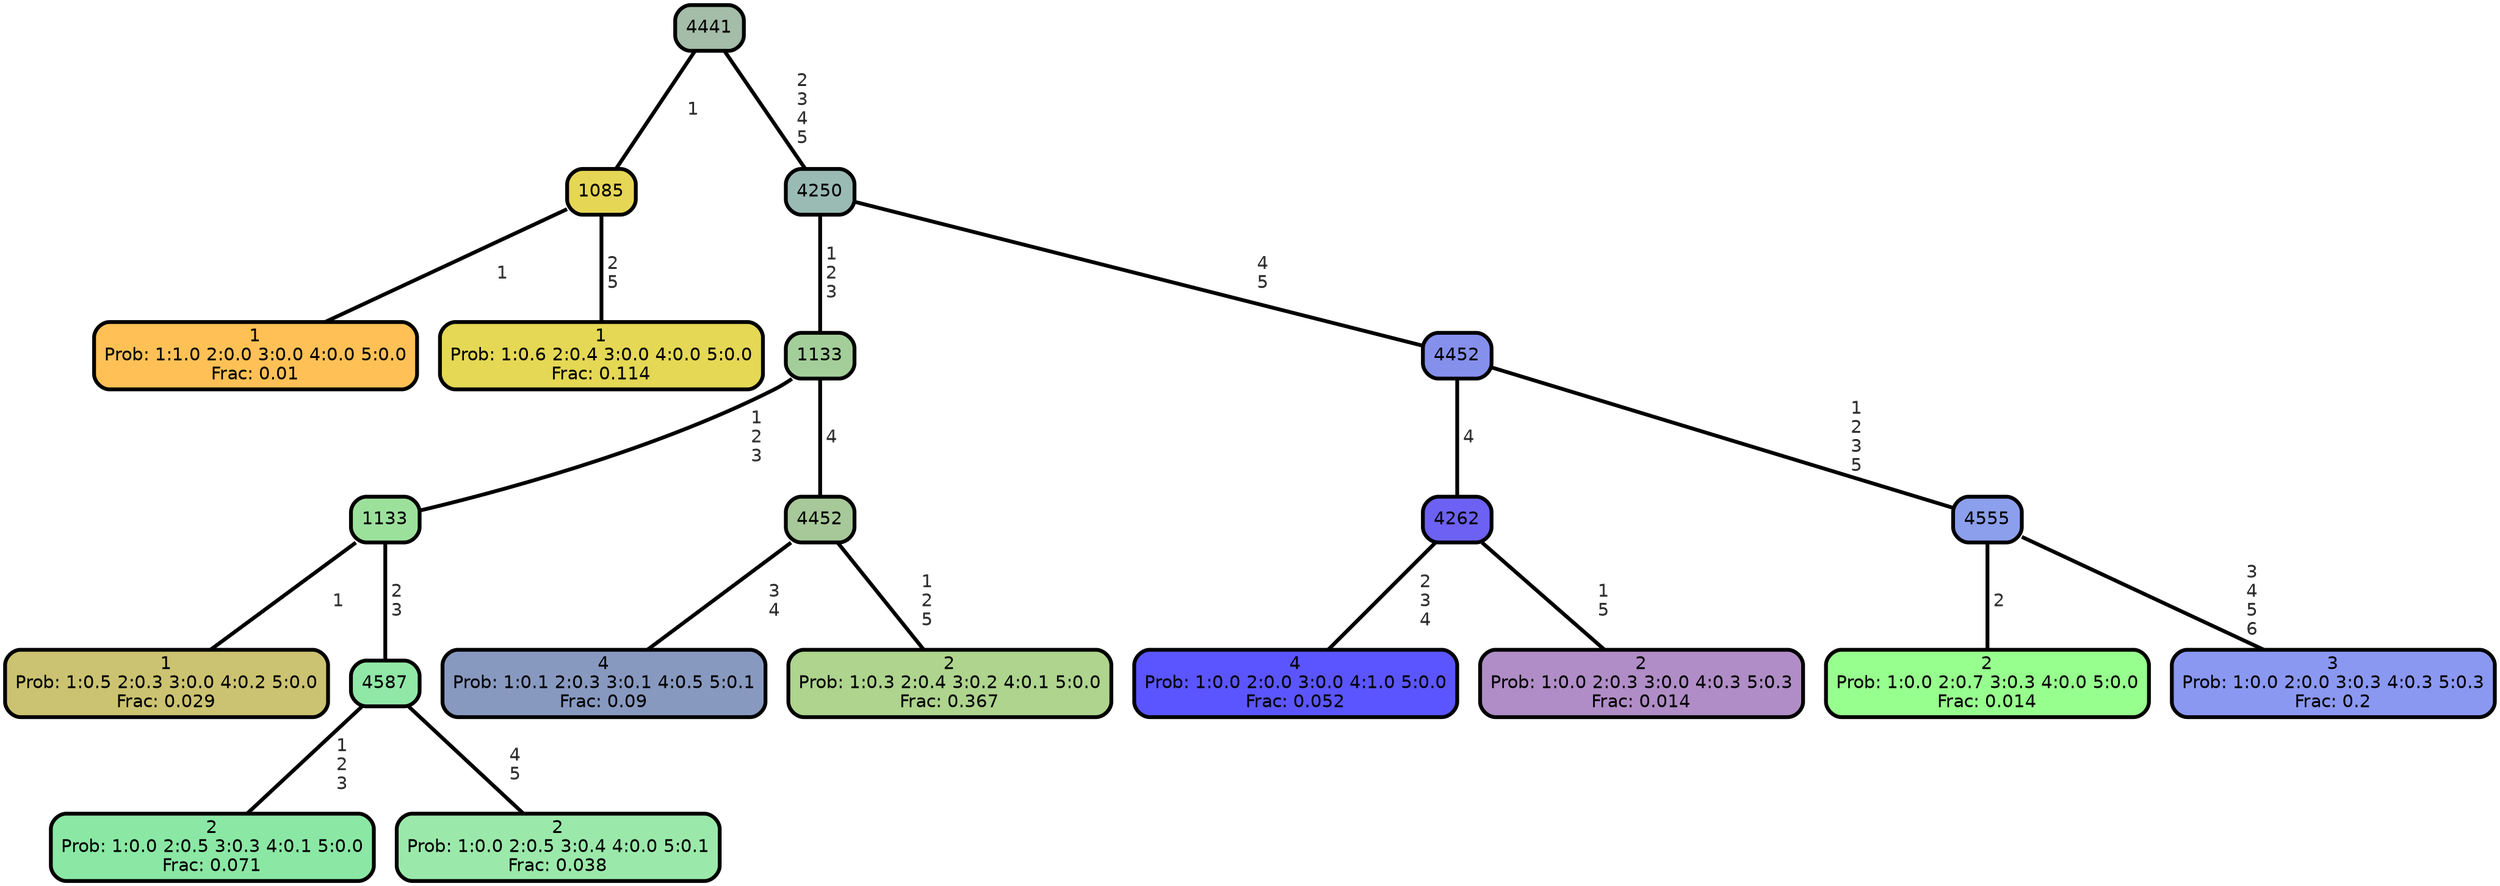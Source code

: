 graph Tree {
node [shape=box, style="filled, rounded",color="black",penwidth="3",fontcolor="black",                 fontname=helvetica] ;
graph [ranksep="0 equally", splines=straight,                 bgcolor=transparent, dpi=200] ;
edge [fontname=helvetica, fontweight=bold,fontcolor=grey14,color=black] ;
0 [label="1
Prob: 1:1.0 2:0.0 3:0.0 4:0.0 5:0.0
Frac: 0.01", fillcolor="#ffc155"] ;
1 [label="1085", fillcolor="#e6d655"] ;
2 [label="1
Prob: 1:0.6 2:0.4 3:0.0 4:0.0 5:0.0
Frac: 0.114", fillcolor="#e4d855"] ;
3 [label="4441", fillcolor="#a3bda8"] ;
4 [label="1
Prob: 1:0.5 2:0.3 3:0.0 4:0.2 5:0.0
Frac: 0.029", fillcolor="#cbc371"] ;
5 [label="1133", fillcolor="#9ce19b"] ;
6 [label="2
Prob: 1:0.0 2:0.5 3:0.3 4:0.1 5:0.0
Frac: 0.071", fillcolor="#8ae8a4"] ;
7 [label="4587", fillcolor="#90e8a6"] ;
8 [label="2
Prob: 1:0.0 2:0.5 3:0.4 4:0.0 5:0.1
Frac: 0.038", fillcolor="#9be9aa"] ;
9 [label="1133", fillcolor="#a4ce99"] ;
10 [label="4
Prob: 1:0.1 2:0.3 3:0.1 4:0.5 5:0.1
Frac: 0.09", fillcolor="#8899c0"] ;
11 [label="4452", fillcolor="#a7c898"] ;
12 [label="2
Prob: 1:0.3 2:0.4 3:0.2 4:0.1 5:0.0
Frac: 0.367", fillcolor="#aed48e"] ;
13 [label="4250", fillcolor="#9abab4"] ;
14 [label="4
Prob: 1:0.0 2:0.0 3:0.0 4:1.0 5:0.0
Frac: 0.052", fillcolor="#5a55ff"] ;
15 [label="4262", fillcolor="#6c61f2"] ;
16 [label="2
Prob: 1:0.0 2:0.3 3:0.0 4:0.3 5:0.3
Frac: 0.014", fillcolor="#b08dc6"] ;
17 [label="4452", fillcolor="#8590ed"] ;
18 [label="2
Prob: 1:0.0 2:0.7 3:0.3 4:0.0 5:0.0
Frac: 0.014", fillcolor="#97ff8d"] ;
19 [label="4555", fillcolor="#8c9fec"] ;
20 [label="3
Prob: 1:0.0 2:0.0 3:0.3 4:0.3 5:0.3
Frac: 0.2", fillcolor="#8b98f2"] ;
1 -- 0 [label=" 1",penwidth=3] ;
1 -- 2 [label=" 2\n 5",penwidth=3] ;
3 -- 1 [label=" 1",penwidth=3] ;
3 -- 13 [label=" 2\n 3\n 4\n 5",penwidth=3] ;
5 -- 4 [label=" 1",penwidth=3] ;
5 -- 7 [label=" 2\n 3",penwidth=3] ;
7 -- 6 [label=" 1\n 2\n 3",penwidth=3] ;
7 -- 8 [label=" 4\n 5",penwidth=3] ;
9 -- 5 [label=" 1\n 2\n 3",penwidth=3] ;
9 -- 11 [label=" 4",penwidth=3] ;
11 -- 10 [label=" 3\n 4",penwidth=3] ;
11 -- 12 [label=" 1\n 2\n 5",penwidth=3] ;
13 -- 9 [label=" 1\n 2\n 3",penwidth=3] ;
13 -- 17 [label=" 4\n 5",penwidth=3] ;
15 -- 14 [label=" 2\n 3\n 4",penwidth=3] ;
15 -- 16 [label=" 1\n 5",penwidth=3] ;
17 -- 15 [label=" 4",penwidth=3] ;
17 -- 19 [label=" 1\n 2\n 3\n 5",penwidth=3] ;
19 -- 18 [label=" 2",penwidth=3] ;
19 -- 20 [label=" 3\n 4\n 5\n 6",penwidth=3] ;
{rank = same;}}
